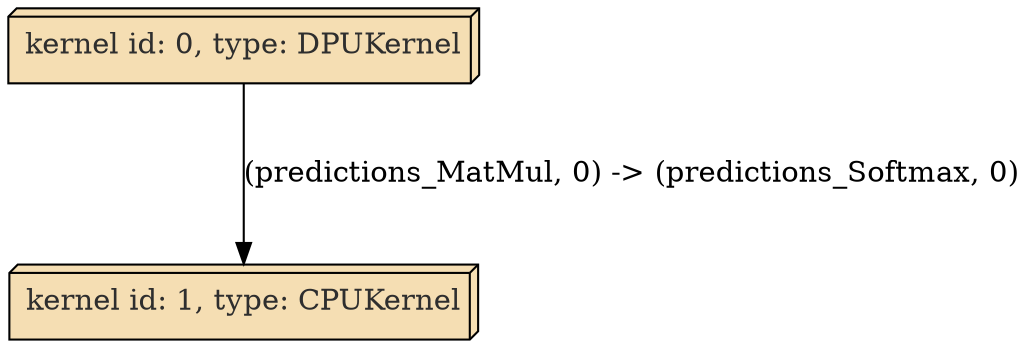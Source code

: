 digraph G {
ordering = out
ranksep = 1
node [shape = box3d, fontcolor = gray18, bgcolor = oldlace, style = filled];
0[label = "kernel id: 0, type: DPUKernel", fillcolor = wheat]
1[label = "kernel id: 1, type: CPUKernel", fillcolor = wheat]
0->1[label = "(predictions_MatMul, 0) -> (predictions_Softmax, 0)"]
}